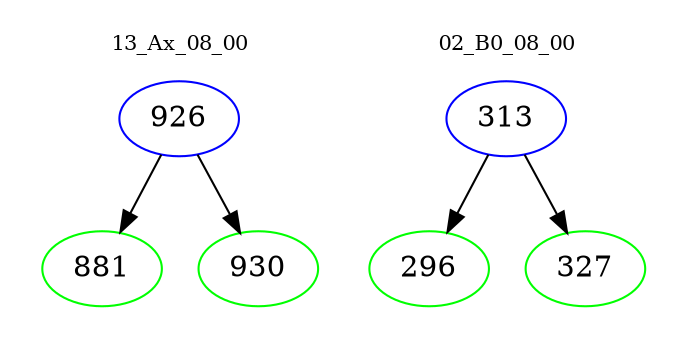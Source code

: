 digraph{
subgraph cluster_0 {
color = white
label = "13_Ax_08_00";
fontsize=10;
T0_926 [label="926", color="blue"]
T0_926 -> T0_881 [color="black"]
T0_881 [label="881", color="green"]
T0_926 -> T0_930 [color="black"]
T0_930 [label="930", color="green"]
}
subgraph cluster_1 {
color = white
label = "02_B0_08_00";
fontsize=10;
T1_313 [label="313", color="blue"]
T1_313 -> T1_296 [color="black"]
T1_296 [label="296", color="green"]
T1_313 -> T1_327 [color="black"]
T1_327 [label="327", color="green"]
}
}
